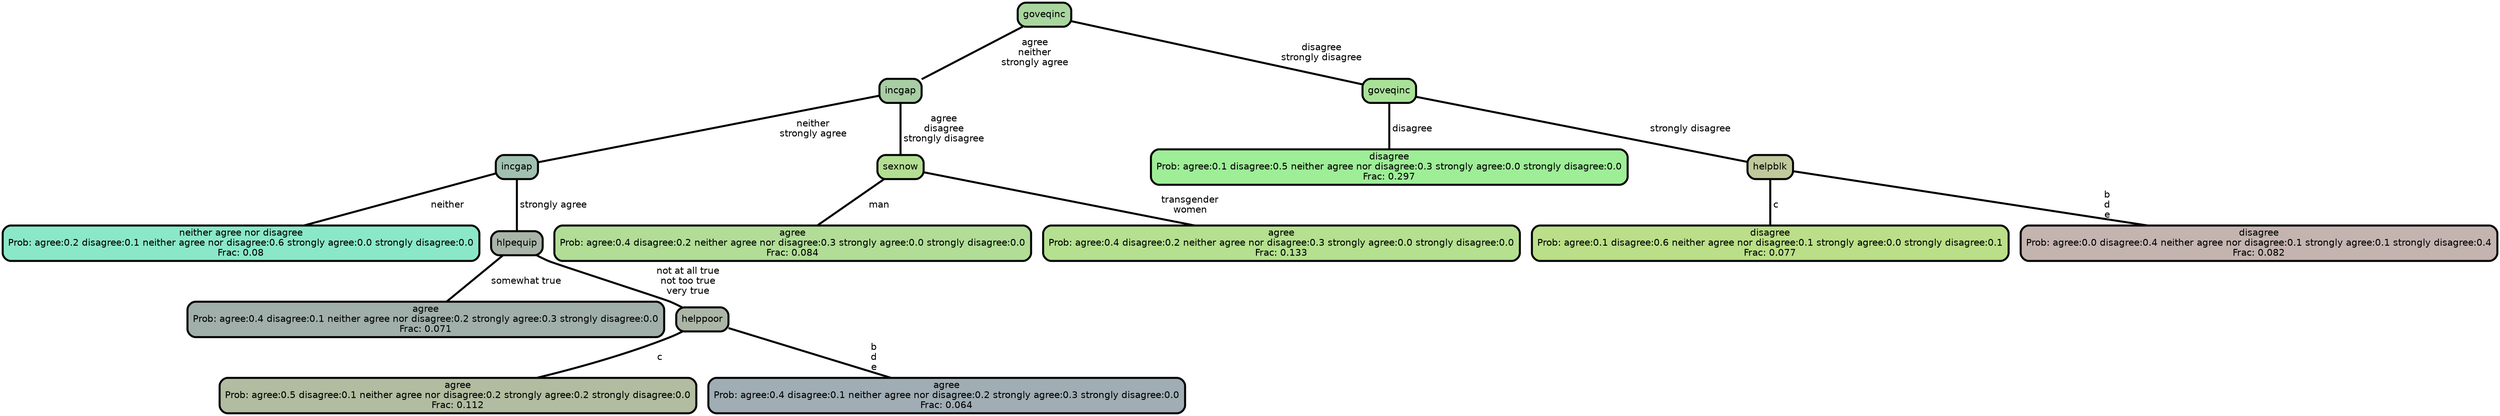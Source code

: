 graph Tree {
node [shape=box, style="filled, rounded",color="black",penwidth="3",fontcolor="black",                 fontname=helvetica] ;
graph [ranksep="0 equally", splines=straight,                 bgcolor=transparent, dpi=200] ;
edge [fontname=helvetica, color=black] ;
0 [label="neither agree nor disagree
Prob: agree:0.2 disagree:0.1 neither agree nor disagree:0.6 strongly agree:0.0 strongly disagree:0.0
Frac: 0.08", fillcolor="#8ae8c9"] ;
1 [label="incgap", fillcolor="#a1c1b0"] ;
2 [label="agree
Prob: agree:0.4 disagree:0.1 neither agree nor disagree:0.2 strongly agree:0.3 strongly disagree:0.0
Frac: 0.071", fillcolor="#a1afaa"] ;
3 [label="hlpequip", fillcolor="#a8b4a8"] ;
4 [label="agree
Prob: agree:0.5 disagree:0.1 neither agree nor disagree:0.2 strongly agree:0.2 strongly disagree:0.0
Frac: 0.112", fillcolor="#b1bca0"] ;
5 [label="helppoor", fillcolor="#abb6a7"] ;
6 [label="agree
Prob: agree:0.4 disagree:0.1 neither agree nor disagree:0.2 strongly agree:0.3 strongly disagree:0.0
Frac: 0.064", fillcolor="#a0adb4"] ;
7 [label="incgap", fillcolor="#a8cda4"] ;
8 [label="agree
Prob: agree:0.4 disagree:0.2 neither agree nor disagree:0.3 strongly agree:0.0 strongly disagree:0.0
Frac: 0.084", fillcolor="#b1dd97"] ;
9 [label="sexnow", fillcolor="#b3df93"] ;
10 [label="agree
Prob: agree:0.4 disagree:0.2 neither agree nor disagree:0.3 strongly agree:0.0 strongly disagree:0.0
Frac: 0.133", fillcolor="#b4e08f"] ;
11 [label="goveqinc", fillcolor="#a9d69f"] ;
12 [label="disagree
Prob: agree:0.1 disagree:0.5 neither agree nor disagree:0.3 strongly agree:0.0 strongly disagree:0.0
Frac: 0.297", fillcolor="#9eee97"] ;
13 [label="goveqinc", fillcolor="#aae199"] ;
14 [label="disagree
Prob: agree:0.1 disagree:0.6 neither agree nor disagree:0.1 strongly agree:0.0 strongly disagree:0.1
Frac: 0.077", fillcolor="#badf88"] ;
15 [label="helpblk", fillcolor="#bfc99c"] ;
16 [label="disagree
Prob: agree:0.0 disagree:0.4 neither agree nor disagree:0.1 strongly agree:0.1 strongly disagree:0.4
Frac: 0.082", fillcolor="#c4b4af"] ;
1 -- 0 [label=" neither",penwidth=3] ;
1 -- 3 [label=" strongly agree",penwidth=3] ;
3 -- 2 [label=" somewhat true",penwidth=3] ;
3 -- 5 [label=" not at all true\n not too true\n very true",penwidth=3] ;
5 -- 4 [label=" c",penwidth=3] ;
5 -- 6 [label=" b\n d\n e",penwidth=3] ;
7 -- 1 [label=" neither\n strongly agree",penwidth=3] ;
7 -- 9 [label=" agree\n disagree\n strongly disagree",penwidth=3] ;
9 -- 8 [label=" man",penwidth=3] ;
9 -- 10 [label=" transgender\n women",penwidth=3] ;
11 -- 7 [label=" agree\n neither\n strongly agree",penwidth=3] ;
11 -- 13 [label=" disagree\n strongly disagree",penwidth=3] ;
13 -- 12 [label=" disagree",penwidth=3] ;
13 -- 15 [label=" strongly disagree",penwidth=3] ;
15 -- 14 [label=" c",penwidth=3] ;
15 -- 16 [label=" b\n d\n e",penwidth=3] ;
{rank = same;}}